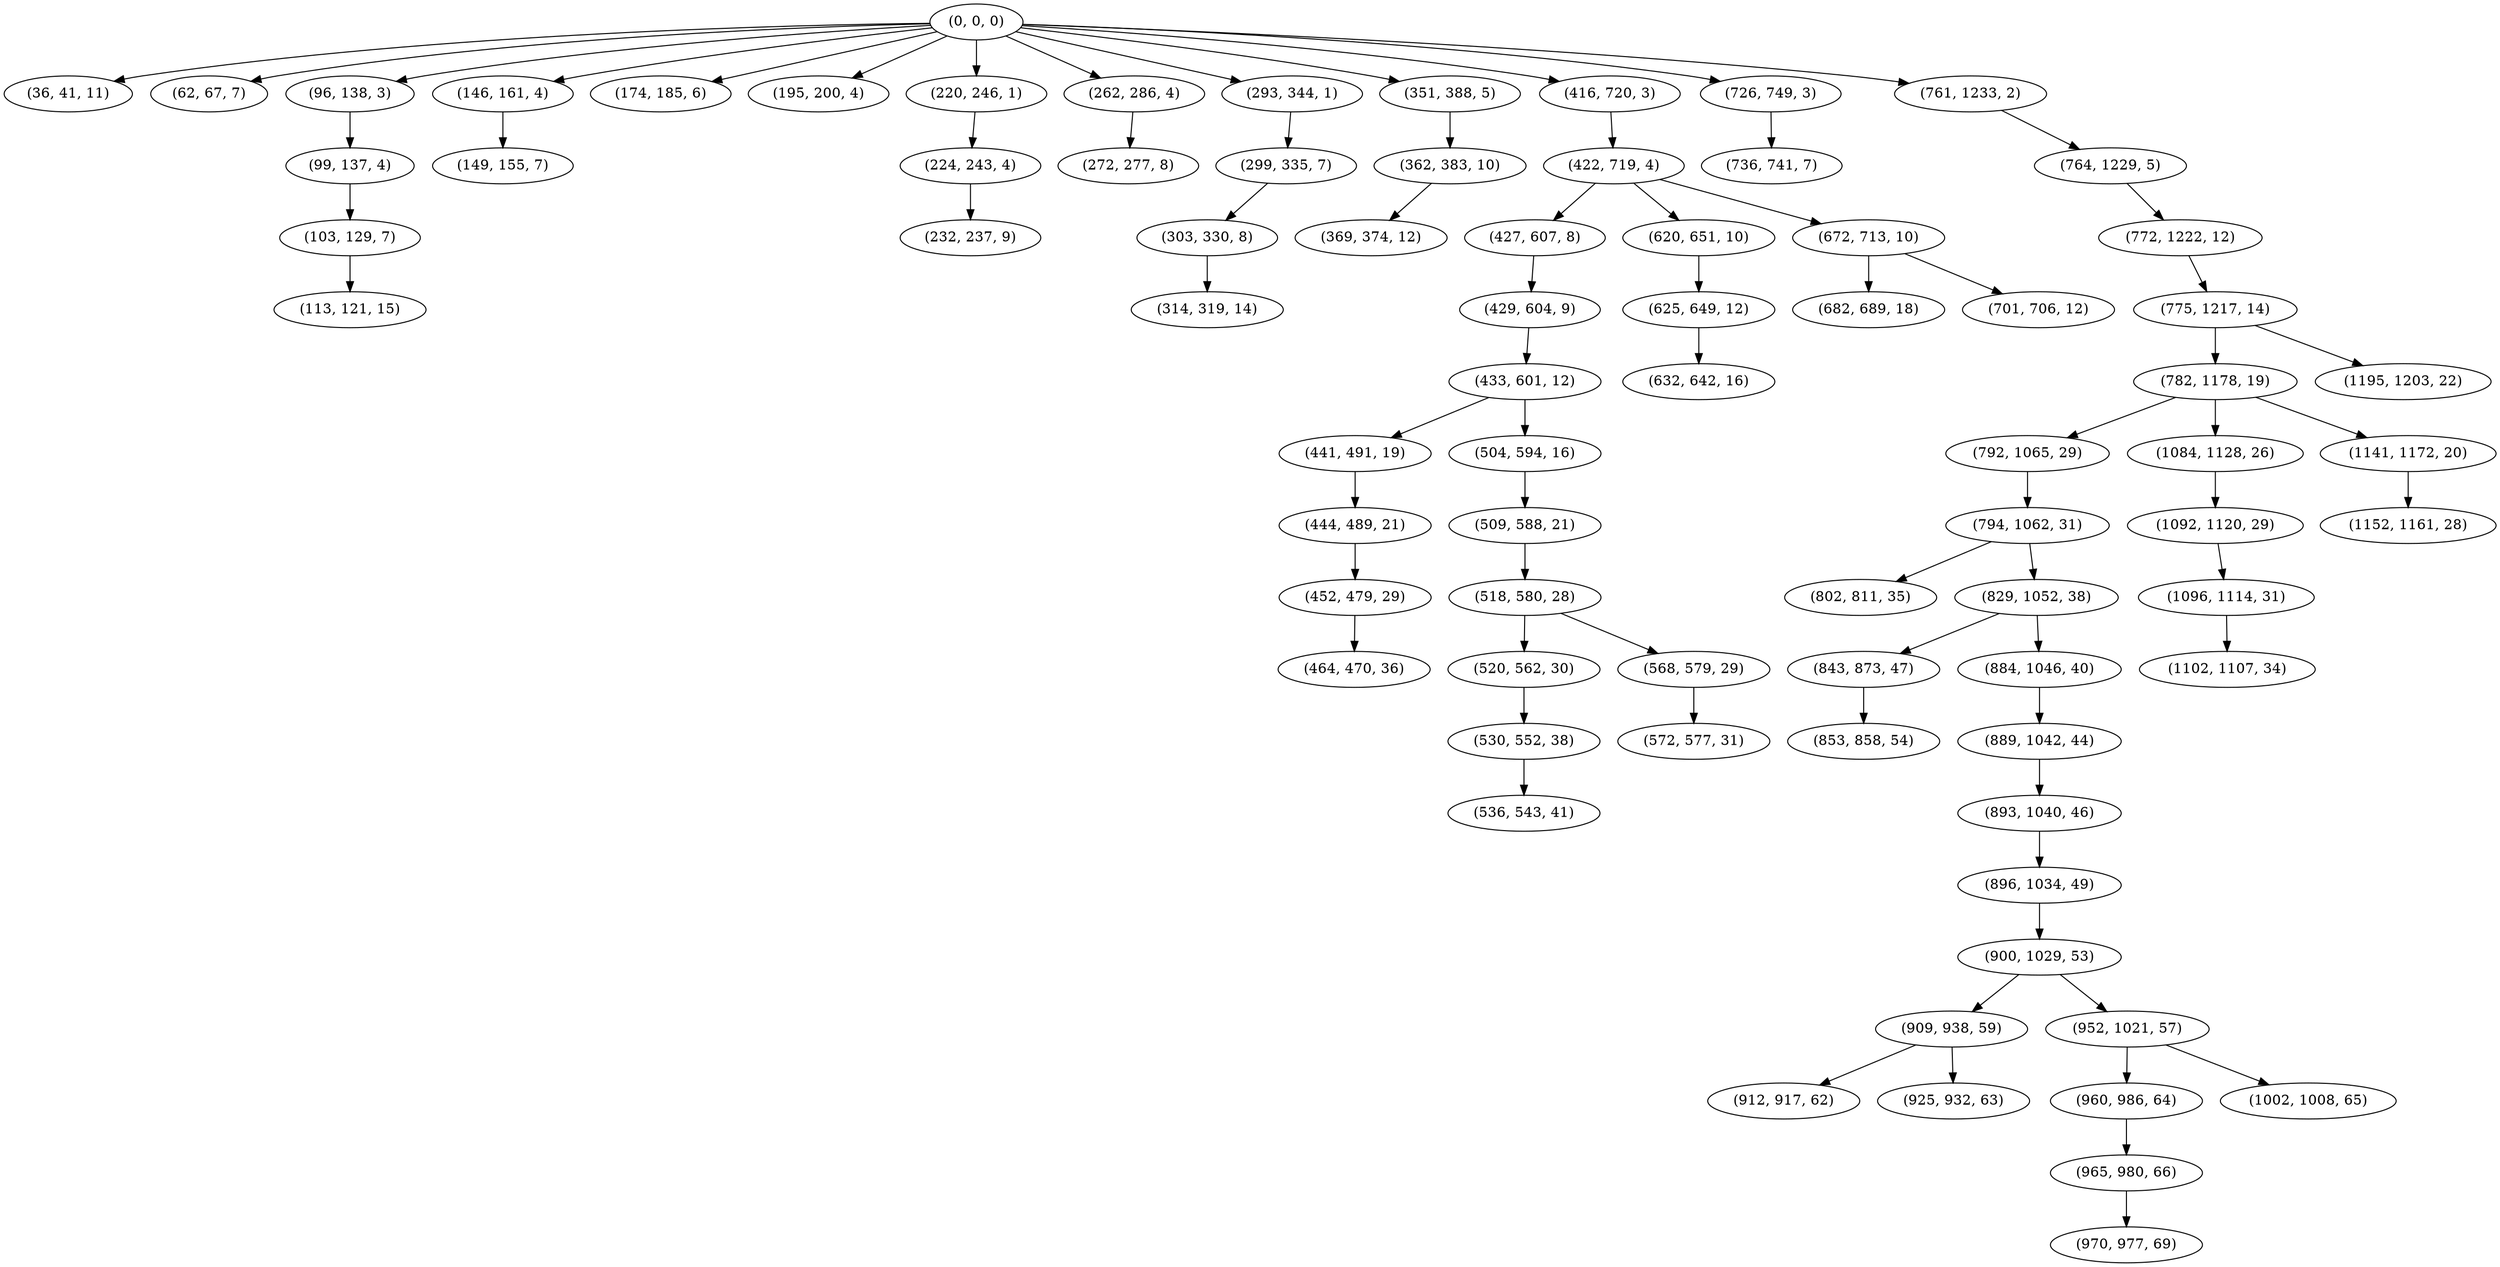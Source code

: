 digraph tree {
    "(0, 0, 0)";
    "(36, 41, 11)";
    "(62, 67, 7)";
    "(96, 138, 3)";
    "(99, 137, 4)";
    "(103, 129, 7)";
    "(113, 121, 15)";
    "(146, 161, 4)";
    "(149, 155, 7)";
    "(174, 185, 6)";
    "(195, 200, 4)";
    "(220, 246, 1)";
    "(224, 243, 4)";
    "(232, 237, 9)";
    "(262, 286, 4)";
    "(272, 277, 8)";
    "(293, 344, 1)";
    "(299, 335, 7)";
    "(303, 330, 8)";
    "(314, 319, 14)";
    "(351, 388, 5)";
    "(362, 383, 10)";
    "(369, 374, 12)";
    "(416, 720, 3)";
    "(422, 719, 4)";
    "(427, 607, 8)";
    "(429, 604, 9)";
    "(433, 601, 12)";
    "(441, 491, 19)";
    "(444, 489, 21)";
    "(452, 479, 29)";
    "(464, 470, 36)";
    "(504, 594, 16)";
    "(509, 588, 21)";
    "(518, 580, 28)";
    "(520, 562, 30)";
    "(530, 552, 38)";
    "(536, 543, 41)";
    "(568, 579, 29)";
    "(572, 577, 31)";
    "(620, 651, 10)";
    "(625, 649, 12)";
    "(632, 642, 16)";
    "(672, 713, 10)";
    "(682, 689, 18)";
    "(701, 706, 12)";
    "(726, 749, 3)";
    "(736, 741, 7)";
    "(761, 1233, 2)";
    "(764, 1229, 5)";
    "(772, 1222, 12)";
    "(775, 1217, 14)";
    "(782, 1178, 19)";
    "(792, 1065, 29)";
    "(794, 1062, 31)";
    "(802, 811, 35)";
    "(829, 1052, 38)";
    "(843, 873, 47)";
    "(853, 858, 54)";
    "(884, 1046, 40)";
    "(889, 1042, 44)";
    "(893, 1040, 46)";
    "(896, 1034, 49)";
    "(900, 1029, 53)";
    "(909, 938, 59)";
    "(912, 917, 62)";
    "(925, 932, 63)";
    "(952, 1021, 57)";
    "(960, 986, 64)";
    "(965, 980, 66)";
    "(970, 977, 69)";
    "(1002, 1008, 65)";
    "(1084, 1128, 26)";
    "(1092, 1120, 29)";
    "(1096, 1114, 31)";
    "(1102, 1107, 34)";
    "(1141, 1172, 20)";
    "(1152, 1161, 28)";
    "(1195, 1203, 22)";
    "(0, 0, 0)" -> "(36, 41, 11)";
    "(0, 0, 0)" -> "(62, 67, 7)";
    "(0, 0, 0)" -> "(96, 138, 3)";
    "(0, 0, 0)" -> "(146, 161, 4)";
    "(0, 0, 0)" -> "(174, 185, 6)";
    "(0, 0, 0)" -> "(195, 200, 4)";
    "(0, 0, 0)" -> "(220, 246, 1)";
    "(0, 0, 0)" -> "(262, 286, 4)";
    "(0, 0, 0)" -> "(293, 344, 1)";
    "(0, 0, 0)" -> "(351, 388, 5)";
    "(0, 0, 0)" -> "(416, 720, 3)";
    "(0, 0, 0)" -> "(726, 749, 3)";
    "(0, 0, 0)" -> "(761, 1233, 2)";
    "(96, 138, 3)" -> "(99, 137, 4)";
    "(99, 137, 4)" -> "(103, 129, 7)";
    "(103, 129, 7)" -> "(113, 121, 15)";
    "(146, 161, 4)" -> "(149, 155, 7)";
    "(220, 246, 1)" -> "(224, 243, 4)";
    "(224, 243, 4)" -> "(232, 237, 9)";
    "(262, 286, 4)" -> "(272, 277, 8)";
    "(293, 344, 1)" -> "(299, 335, 7)";
    "(299, 335, 7)" -> "(303, 330, 8)";
    "(303, 330, 8)" -> "(314, 319, 14)";
    "(351, 388, 5)" -> "(362, 383, 10)";
    "(362, 383, 10)" -> "(369, 374, 12)";
    "(416, 720, 3)" -> "(422, 719, 4)";
    "(422, 719, 4)" -> "(427, 607, 8)";
    "(422, 719, 4)" -> "(620, 651, 10)";
    "(422, 719, 4)" -> "(672, 713, 10)";
    "(427, 607, 8)" -> "(429, 604, 9)";
    "(429, 604, 9)" -> "(433, 601, 12)";
    "(433, 601, 12)" -> "(441, 491, 19)";
    "(433, 601, 12)" -> "(504, 594, 16)";
    "(441, 491, 19)" -> "(444, 489, 21)";
    "(444, 489, 21)" -> "(452, 479, 29)";
    "(452, 479, 29)" -> "(464, 470, 36)";
    "(504, 594, 16)" -> "(509, 588, 21)";
    "(509, 588, 21)" -> "(518, 580, 28)";
    "(518, 580, 28)" -> "(520, 562, 30)";
    "(518, 580, 28)" -> "(568, 579, 29)";
    "(520, 562, 30)" -> "(530, 552, 38)";
    "(530, 552, 38)" -> "(536, 543, 41)";
    "(568, 579, 29)" -> "(572, 577, 31)";
    "(620, 651, 10)" -> "(625, 649, 12)";
    "(625, 649, 12)" -> "(632, 642, 16)";
    "(672, 713, 10)" -> "(682, 689, 18)";
    "(672, 713, 10)" -> "(701, 706, 12)";
    "(726, 749, 3)" -> "(736, 741, 7)";
    "(761, 1233, 2)" -> "(764, 1229, 5)";
    "(764, 1229, 5)" -> "(772, 1222, 12)";
    "(772, 1222, 12)" -> "(775, 1217, 14)";
    "(775, 1217, 14)" -> "(782, 1178, 19)";
    "(775, 1217, 14)" -> "(1195, 1203, 22)";
    "(782, 1178, 19)" -> "(792, 1065, 29)";
    "(782, 1178, 19)" -> "(1084, 1128, 26)";
    "(782, 1178, 19)" -> "(1141, 1172, 20)";
    "(792, 1065, 29)" -> "(794, 1062, 31)";
    "(794, 1062, 31)" -> "(802, 811, 35)";
    "(794, 1062, 31)" -> "(829, 1052, 38)";
    "(829, 1052, 38)" -> "(843, 873, 47)";
    "(829, 1052, 38)" -> "(884, 1046, 40)";
    "(843, 873, 47)" -> "(853, 858, 54)";
    "(884, 1046, 40)" -> "(889, 1042, 44)";
    "(889, 1042, 44)" -> "(893, 1040, 46)";
    "(893, 1040, 46)" -> "(896, 1034, 49)";
    "(896, 1034, 49)" -> "(900, 1029, 53)";
    "(900, 1029, 53)" -> "(909, 938, 59)";
    "(900, 1029, 53)" -> "(952, 1021, 57)";
    "(909, 938, 59)" -> "(912, 917, 62)";
    "(909, 938, 59)" -> "(925, 932, 63)";
    "(952, 1021, 57)" -> "(960, 986, 64)";
    "(952, 1021, 57)" -> "(1002, 1008, 65)";
    "(960, 986, 64)" -> "(965, 980, 66)";
    "(965, 980, 66)" -> "(970, 977, 69)";
    "(1084, 1128, 26)" -> "(1092, 1120, 29)";
    "(1092, 1120, 29)" -> "(1096, 1114, 31)";
    "(1096, 1114, 31)" -> "(1102, 1107, 34)";
    "(1141, 1172, 20)" -> "(1152, 1161, 28)";
}
